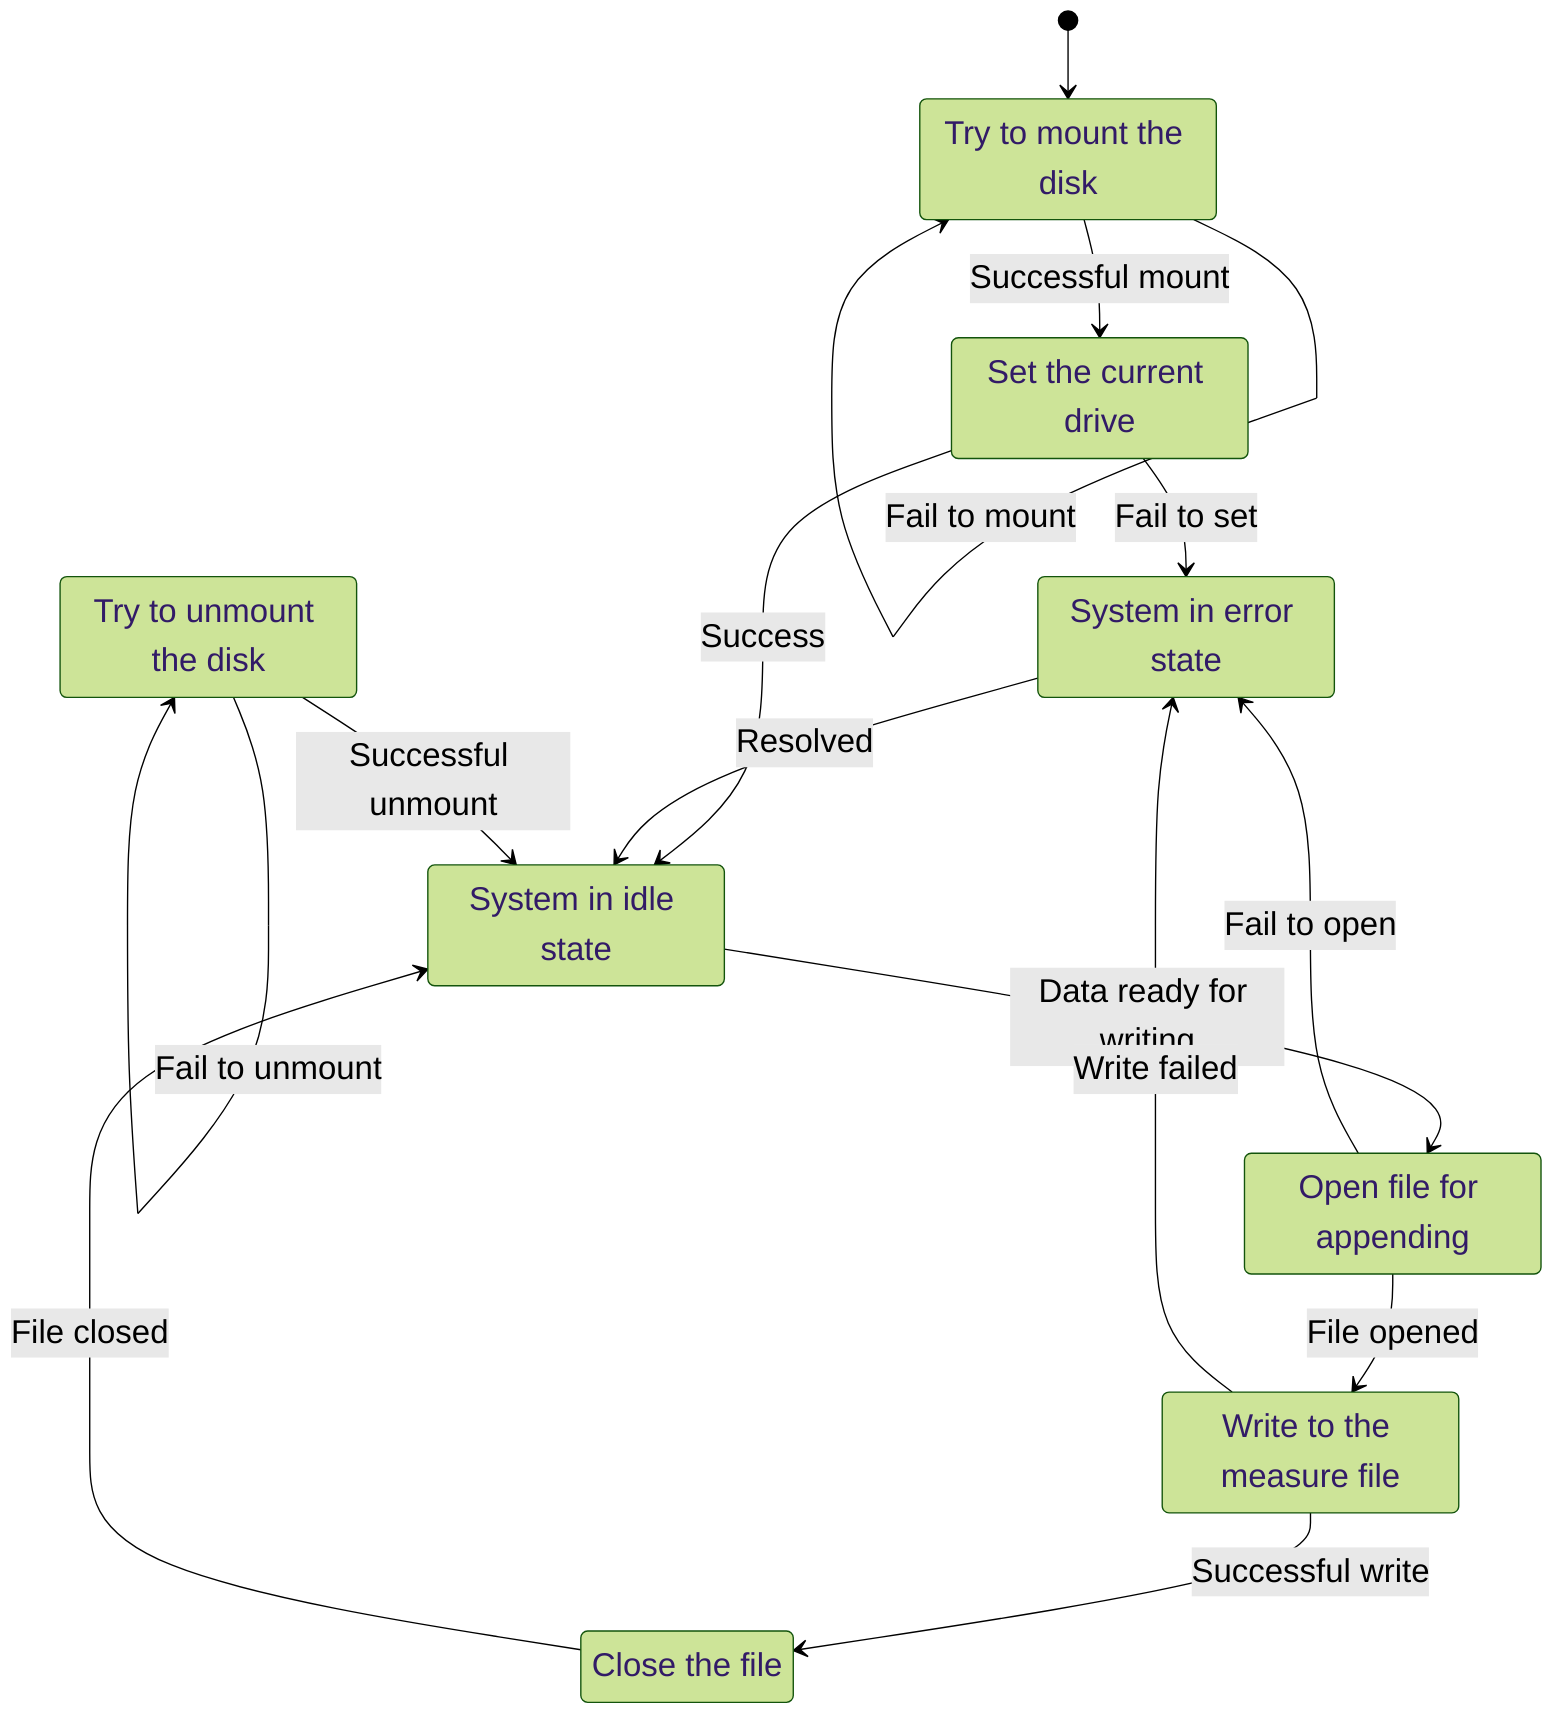 %%{init: {'theme': 'forest', 'themeVariables': { 'fontSize': '24px', 'fontFamily': 'Arial'}}}%%

stateDiagram
    [*] --> MOUNT_DISK
    MOUNT_DISK : Try to mount the disk
    MOUNT_DISK --> MOUNT_DISK : Fail to mount
    MOUNT_DISK --> SET_CURRENT_DRIVE : Successful mount

    SET_CURRENT_DRIVE : Set the current drive
    SET_CURRENT_DRIVE --> ERROR : Fail to set
    SET_CURRENT_DRIVE --> IDLE : Success

    IDLE : System in idle state
    IDLE --> WRITE_MEASURE_FILE : Data ready for writing

    WRITE_MEASURE_FILE : Open file for appending
    WRITE_MEASURE_FILE --> WRITE_TO_MEASURE_FILE : File opened
    WRITE_MEASURE_FILE --> ERROR : Fail to open

    WRITE_TO_MEASURE_FILE : Write to the measure file
    WRITE_TO_MEASURE_FILE --> CLOSE_FILE : Successful write
    WRITE_TO_MEASURE_FILE --> ERROR : Write failed

    CLOSE_FILE : Close the file
    CLOSE_FILE --> IDLE : File closed

    ERROR : System in error state
    ERROR --> IDLE : Resolved

    UNMOUNT_DISK : Try to unmount the disk
    UNMOUNT_DISK --> UNMOUNT_DISK : Fail to unmount
    UNMOUNT_DISK --> IDLE : Successful unmount